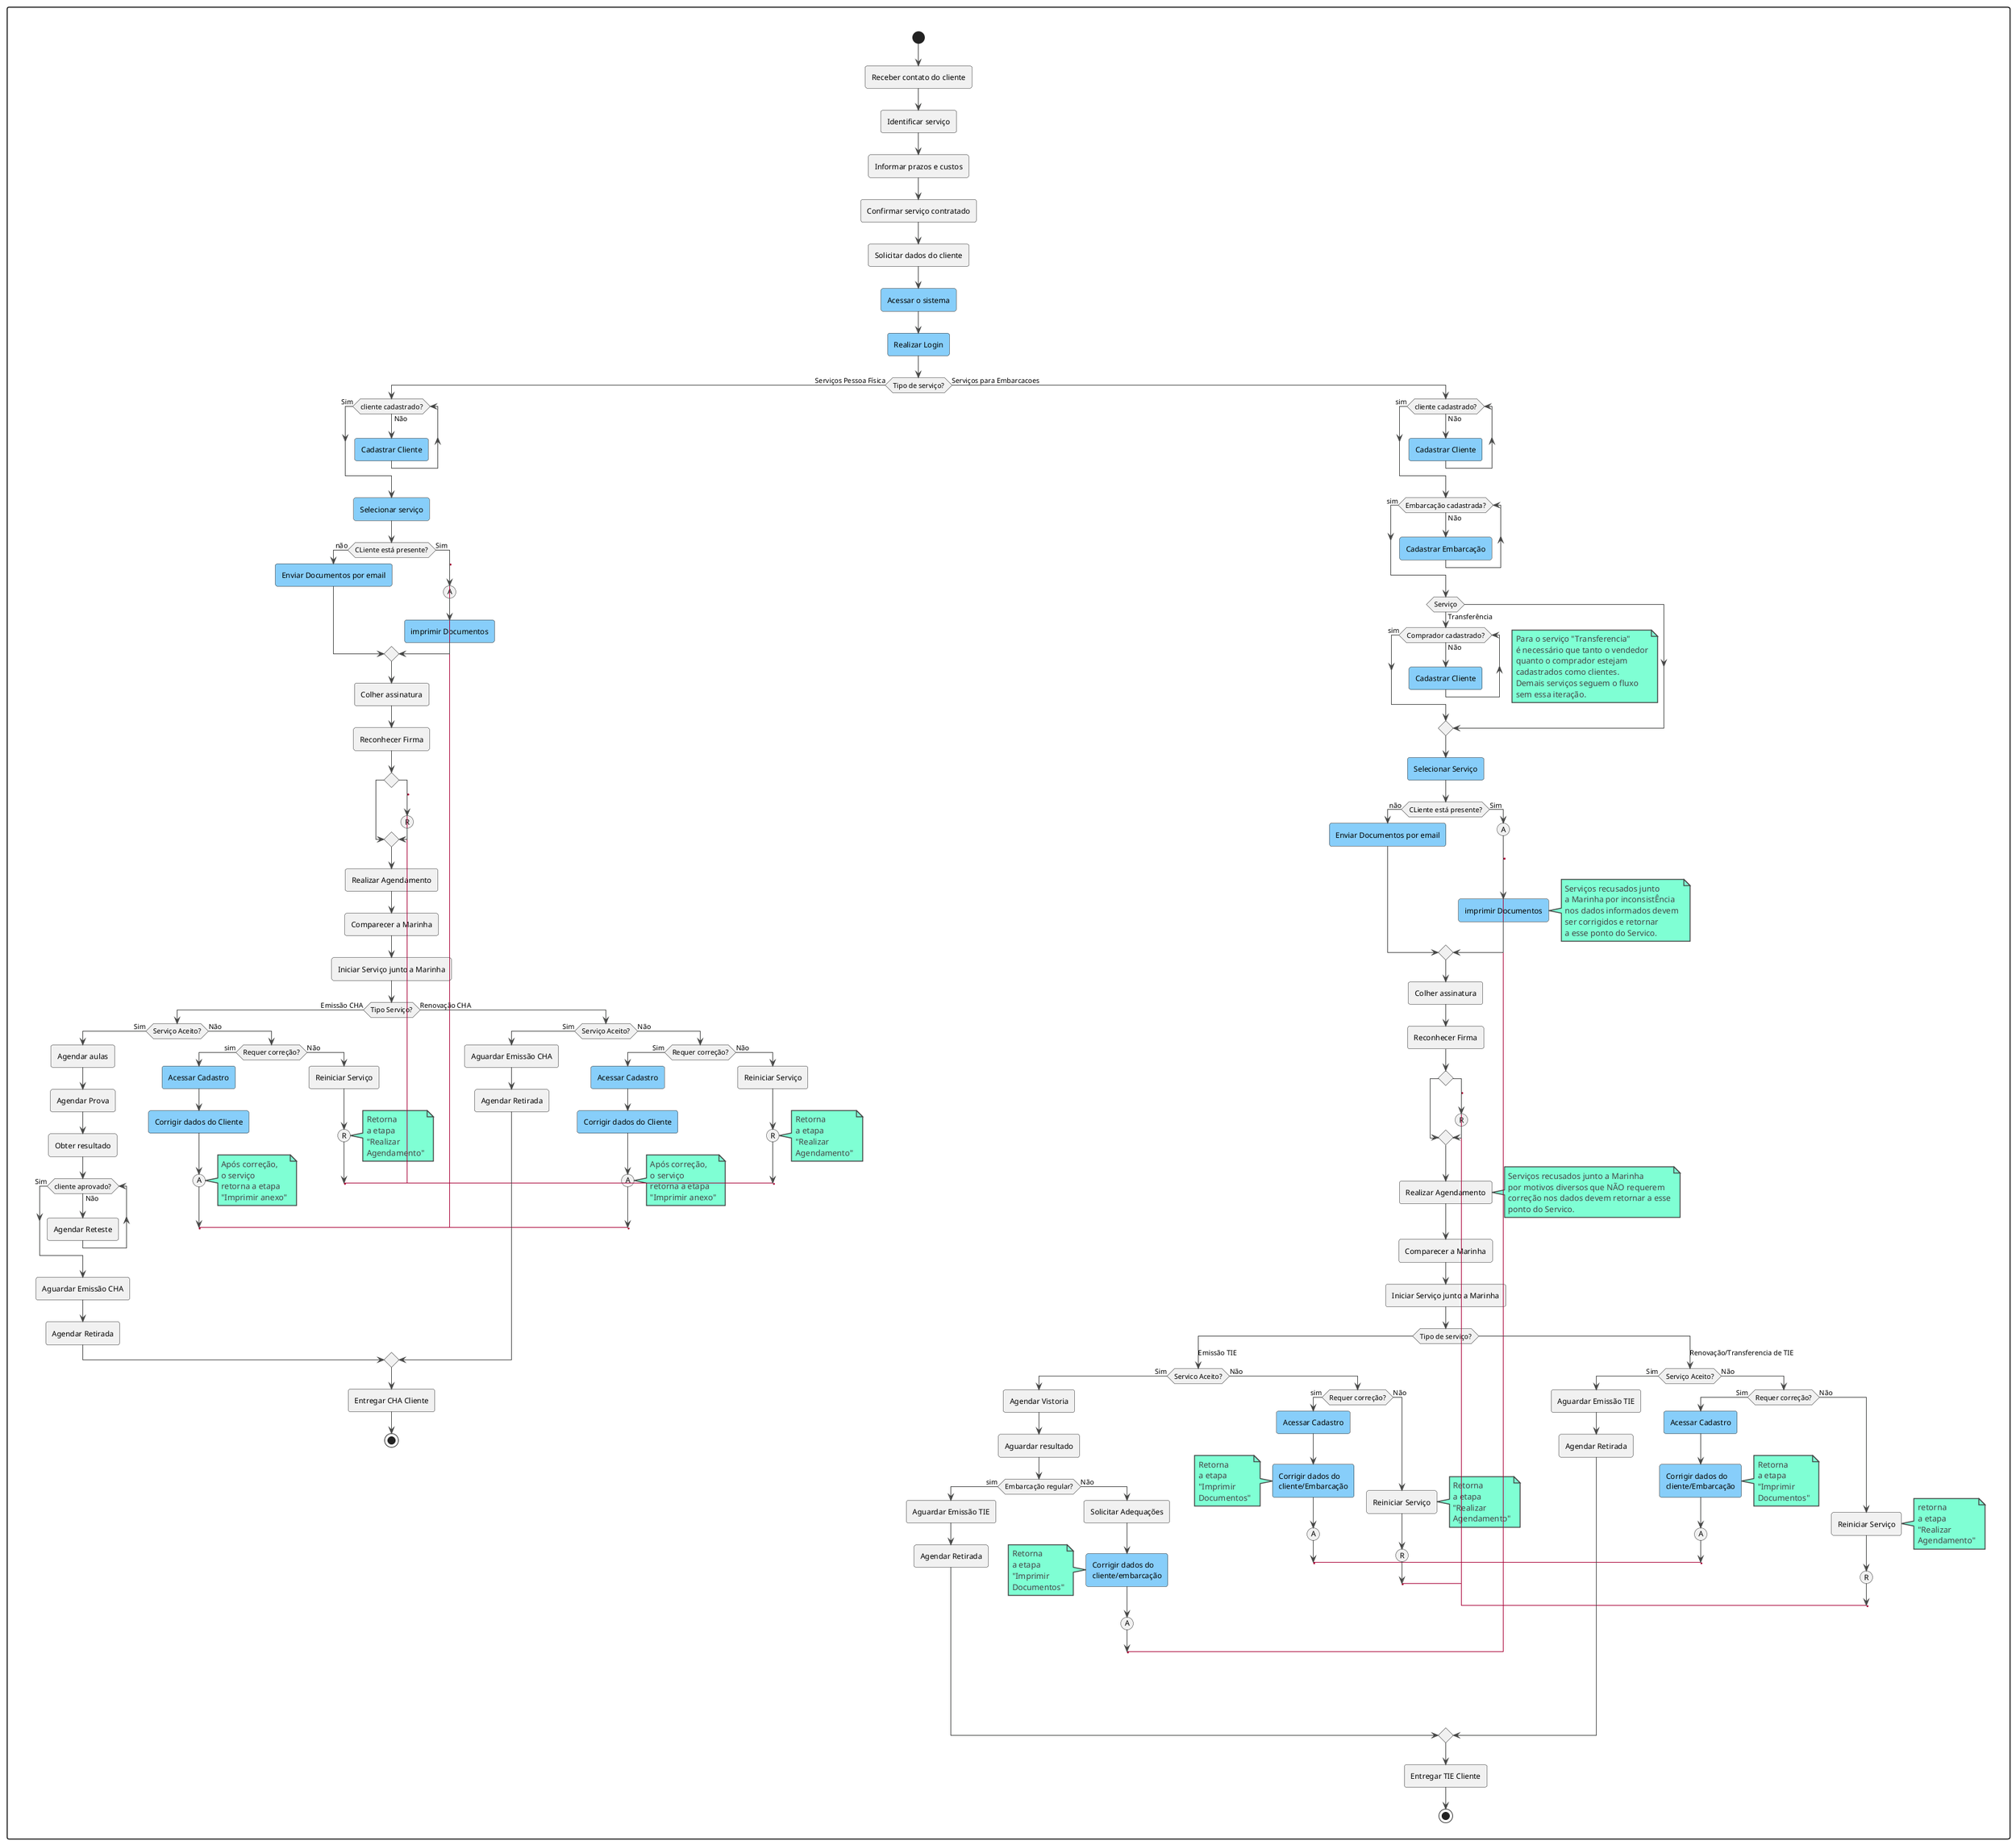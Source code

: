 @startuml
!theme vibrant
rectangle {
start


:Receber contato do cliente;

:Identificar serviço;

:Informar prazos e custos;

:Confirmar serviço contratado;

:Solicitar dados do cliente;

#LightSkyBlue:Acessar o sistema;

#LightSkyBlue:Realizar Login;


if(Tipo de serviço?) then (Serviços Pessoa Física)


    while (cliente cadastrado?) is (Não)
        #LightSkyBlue:Cadastrar Cliente;
    endwhile (Sim)

    #LightSkyBlue:Selecionar serviço;

    if (CLiente está presente?)then (não)
        #LightSkyBlue:Enviar Documentos por email;
    else (Sim)
    label imprimir_anexo
    (A)
    #LightSkyBlue:imprimir Documentos;
    endif
    :Colher assinatura;
    :Reconhecer Firma;

    if()
    label apenas_espaco
    
    else()

    label realizar_agendamento
    (R)
    endif


    :Realizar Agendamento;
    :Comparecer a Marinha;
    :Iniciar Serviço junto a Marinha;

    if(Tipo Serviço?) then (Emissão CHA)

        if (Serviço Aceito?) then (Sim)

            :Agendar aulas;
            :Agendar Prova;
            :Obter resultado;

            while (cliente aprovado?)is (Não)
                :Agendar Reteste;
            endwhile (Sim)

            :Aguardar Emissão CHA;
            :Agendar Retirada;

        else (Não)
            if (Requer correção?) then (sim)
                #LightSkyBlue:Acessar Cadastro;
                #LightSkyBlue:Corrigir dados do Cliente;
                (A)
                note right
                        Após correção,
                        o serviço 
                        retorna a etapa
                        "Imprimir anexo"
                end note
                
                goto imprimir_anexo

            else (Não)
                :Reiniciar Serviço;
                (R)
                note right
                    Retorna 
                    a etapa 
                    "Realizar 
                    Agendamento"
                end note
                goto realizar_agendamento
            endif
        endif
    else (Renovação CHA)
        if (Serviço Aceito?) then (Sim)
            :Aguardar Emissão CHA;
            :Agendar Retirada;
        else (Não)
            if (Requer correção?) then (Sim)
                #LightSkyBlue:Acessar Cadastro;
                #LightSkyBlue:Corrigir dados do Cliente;
                (A)
                note right
                        Após correção,
                        o serviço 
                        retorna a etapa
                        "Imprimir anexo"
                end note
                goto imprimir_anexo
            else (Não)
                :Reiniciar Serviço;
                (R)
                note right
                    Retorna 
                    a etapa 
                    "Realizar 
                    Agendamento"
                end note
                goto realizar_agendamento
            endif
        endif


    endif

:Entregar CHA Cliente;
stop

else (Serviços para Embarcacoes)

    while (cliente cadastrado?) is (Não)
        #LightSkyBlue:Cadastrar Cliente;
    endwhile (sim)

    while (Embarcação cadastrada?) is (Não)
        #LightSkyBlue:Cadastrar Embarcação;
        
    endwhile (sim)

    if (Serviço) then (Transferência)
        
        while (Comprador cadastrado?) is (Não)
            note right
                        Para o serviço "Transferencia"
                        é necessário que tanto o vendedor
                        quanto o comprador estejam 
                        cadastrados como clientes.
                        Demais serviços seguem o fluxo
                        sem essa iteração.
                    end note
            #LightSkyBlue:Cadastrar Cliente;
            
        endwhile (sim)
    endif

    

    #LightSkyBlue:Selecionar Serviço;
    
    if (CLiente está presente?)then (não)
        #LightSkyBlue:Enviar Documentos por email;
    else (Sim)
    (A)
    label imprimir_anexo2
    
    #LightSkyBlue:imprimir Documentos;
        note right
            Serviços recusados junto 
            a Marinha por inconsistÊncia 
            nos dados informados devem 
            ser corrigidos e retornar 
            a esse ponto do Servico.
        end note
    
    endif

    :Colher assinatura;
    :Reconhecer Firma;
    
    if()
    label apenas_espaco
    
    else()

    label realizar_agendamento2
    (R)
    endif


    :Realizar Agendamento;
    note right
            Serviços recusados junto a Marinha
            por motivos diversos que NÃO requerem
            correção nos dados devem retornar a esse
            ponto do Servico.
        end note
    :Comparecer a Marinha;
    :Iniciar Serviço junto a Marinha;

    switch (Tipo de serviço?)
        case (Emissão TIE)
            if (Servico Aceito?) then (Sim)
                :Agendar Vistoria;
                :Aguardar resultado;

                if(Embarcação regular?) then (sim)
                    :Aguardar Emissão TIE;
                    :Agendar Retirada;
                else (Não)
                    :Solicitar Adequações;
                    #LightSkyBlue:Corrigir dados do 
                    cliente/embarcação;
                    note left
                        Retorna
                        a etapa 
                        "Imprimir 
                        Documentos"
                    end note
                    (A)
                    goto imprimir_anexo2
                endif
            else (Não)
                    
                if (Requer correção?) then (sim)
                    #LightSkyBlue:Acessar Cadastro;
                    #LightSkyBlue:Corrigir dados do 
                    cliente/Embarcação;
                    note left
                        Retorna 
                        a etapa 
                        "Imprimir 
                        Documentos"
                    end note
                    (A)
                    goto imprimir_anexo2
                else (Não)
                label espaco
                label espaco
                label espaco
                    :Reiniciar Serviço;
                    
                    note right
                        Retorna 
                        a etapa
                        "Realizar 
                        Agendamento"
                    end note
                    (R)
                    goto realizar_agendamento2
                endif
            endif
        case (Renovação/Transferencia de TIE)
            if (Serviço Aceito?) then (Sim)
                :Aguardar Emissão TIE;
                :Agendar Retirada;
            else (Não)
                
                if (Requer correção?) then (Sim)
                    #LightSkyBlue:Acessar Cadastro;
                    #LightSkyBlue:Corrigir dados do 
                    cliente/Embarcação;
                    note right
                        Retorna 
                        a etapa 
                        "Imprimir 
                        Documentos"
                    end note
                    (A)
                    goto imprimir_anexo2
                else (Não)
                label espaco
                label espaco
                label espaco
                label espaco
                :Reiniciar Serviço;
                note right
                    retorna 
                    a etapa 
                    "Realizar 
                    Agendamento"
                end note
                (R)
                goto realizar_agendamento2
                endif
            endif
        
    endswitch
    :Entregar TIE Cliente;
    stop
endif
}
@enduml